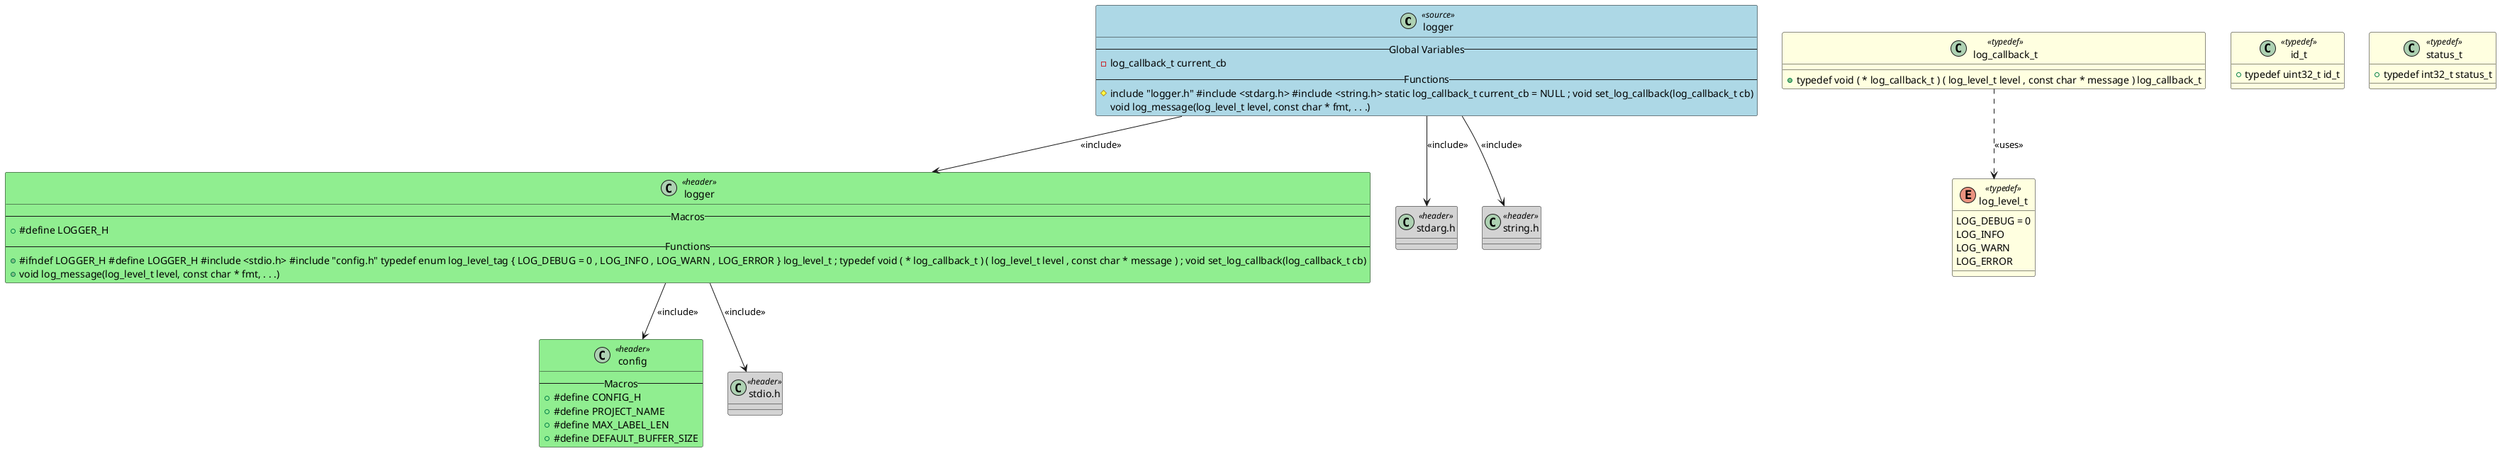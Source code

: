@startuml logger

class "logger" as LOGGER <<source>> #LightBlue
{
    -- Global Variables --
    - log_callback_t current_cb
    -- Functions --
    #include "logger.h" #include <stdarg.h> #include <string.h> static log_callback_t current_cb = NULL ; void set_log_callback(log_callback_t cb)
    void log_message(log_level_t level, const char * fmt, . . .)
}

class "logger" as HEADER_LOGGER <<header>> #LightGreen
{
    -- Macros --
    + #define LOGGER_H
    -- Functions --
    + #ifndef LOGGER_H #define LOGGER_H #include <stdio.h> #include "config.h" typedef enum log_level_tag { LOG_DEBUG = 0 , LOG_INFO , LOG_WARN , LOG_ERROR } log_level_t ; typedef void ( * log_callback_t ) ( log_level_t level , const char * message ) ; void set_log_callback(log_callback_t cb)
    + void log_message(log_level_t level, const char * fmt, . . .)
}

class "stdarg.h" as HEADER_STDARG <<header>> #LightGray
{
}

class "string.h" as HEADER_STRING <<header>> #LightGray
{
}

class "config" as HEADER_CONFIG <<header>> #LightGreen
{
    -- Macros --
    + #define CONFIG_H
    + #define PROJECT_NAME
    + #define MAX_LABEL_LEN
    + #define DEFAULT_BUFFER_SIZE
}

class "stdio.h" as HEADER_STDIO <<header>> #LightGray
{
}

enum "log_level_t" as TYPEDEF_LOG_LEVEL_T <<typedef>> #LightYellow
{
    LOG_DEBUG = 0
    LOG_INFO
    LOG_WARN
    LOG_ERROR
}

class "log_callback_t" as TYPEDEF_LOG_CALLBACK_T <<typedef>> #LightYellow
{
    + typedef void ( * log_callback_t ) ( log_level_t level , const char * message ) log_callback_t
}

class "id_t" as TYPEDEF_ID_T <<typedef>> #LightYellow
{
    + typedef uint32_t id_t
}

class "status_t" as TYPEDEF_STATUS_T <<typedef>> #LightYellow
{
    + typedef int32_t status_t
}

LOGGER --> HEADER_LOGGER : <<include>>
LOGGER --> HEADER_STDARG : <<include>>
LOGGER --> HEADER_STRING : <<include>>
HEADER_LOGGER --> HEADER_STDIO : <<include>>
HEADER_LOGGER --> HEADER_CONFIG : <<include>>
TYPEDEF_LOG_CALLBACK_T ..> TYPEDEF_LOG_LEVEL_T : <<uses>>

@enduml